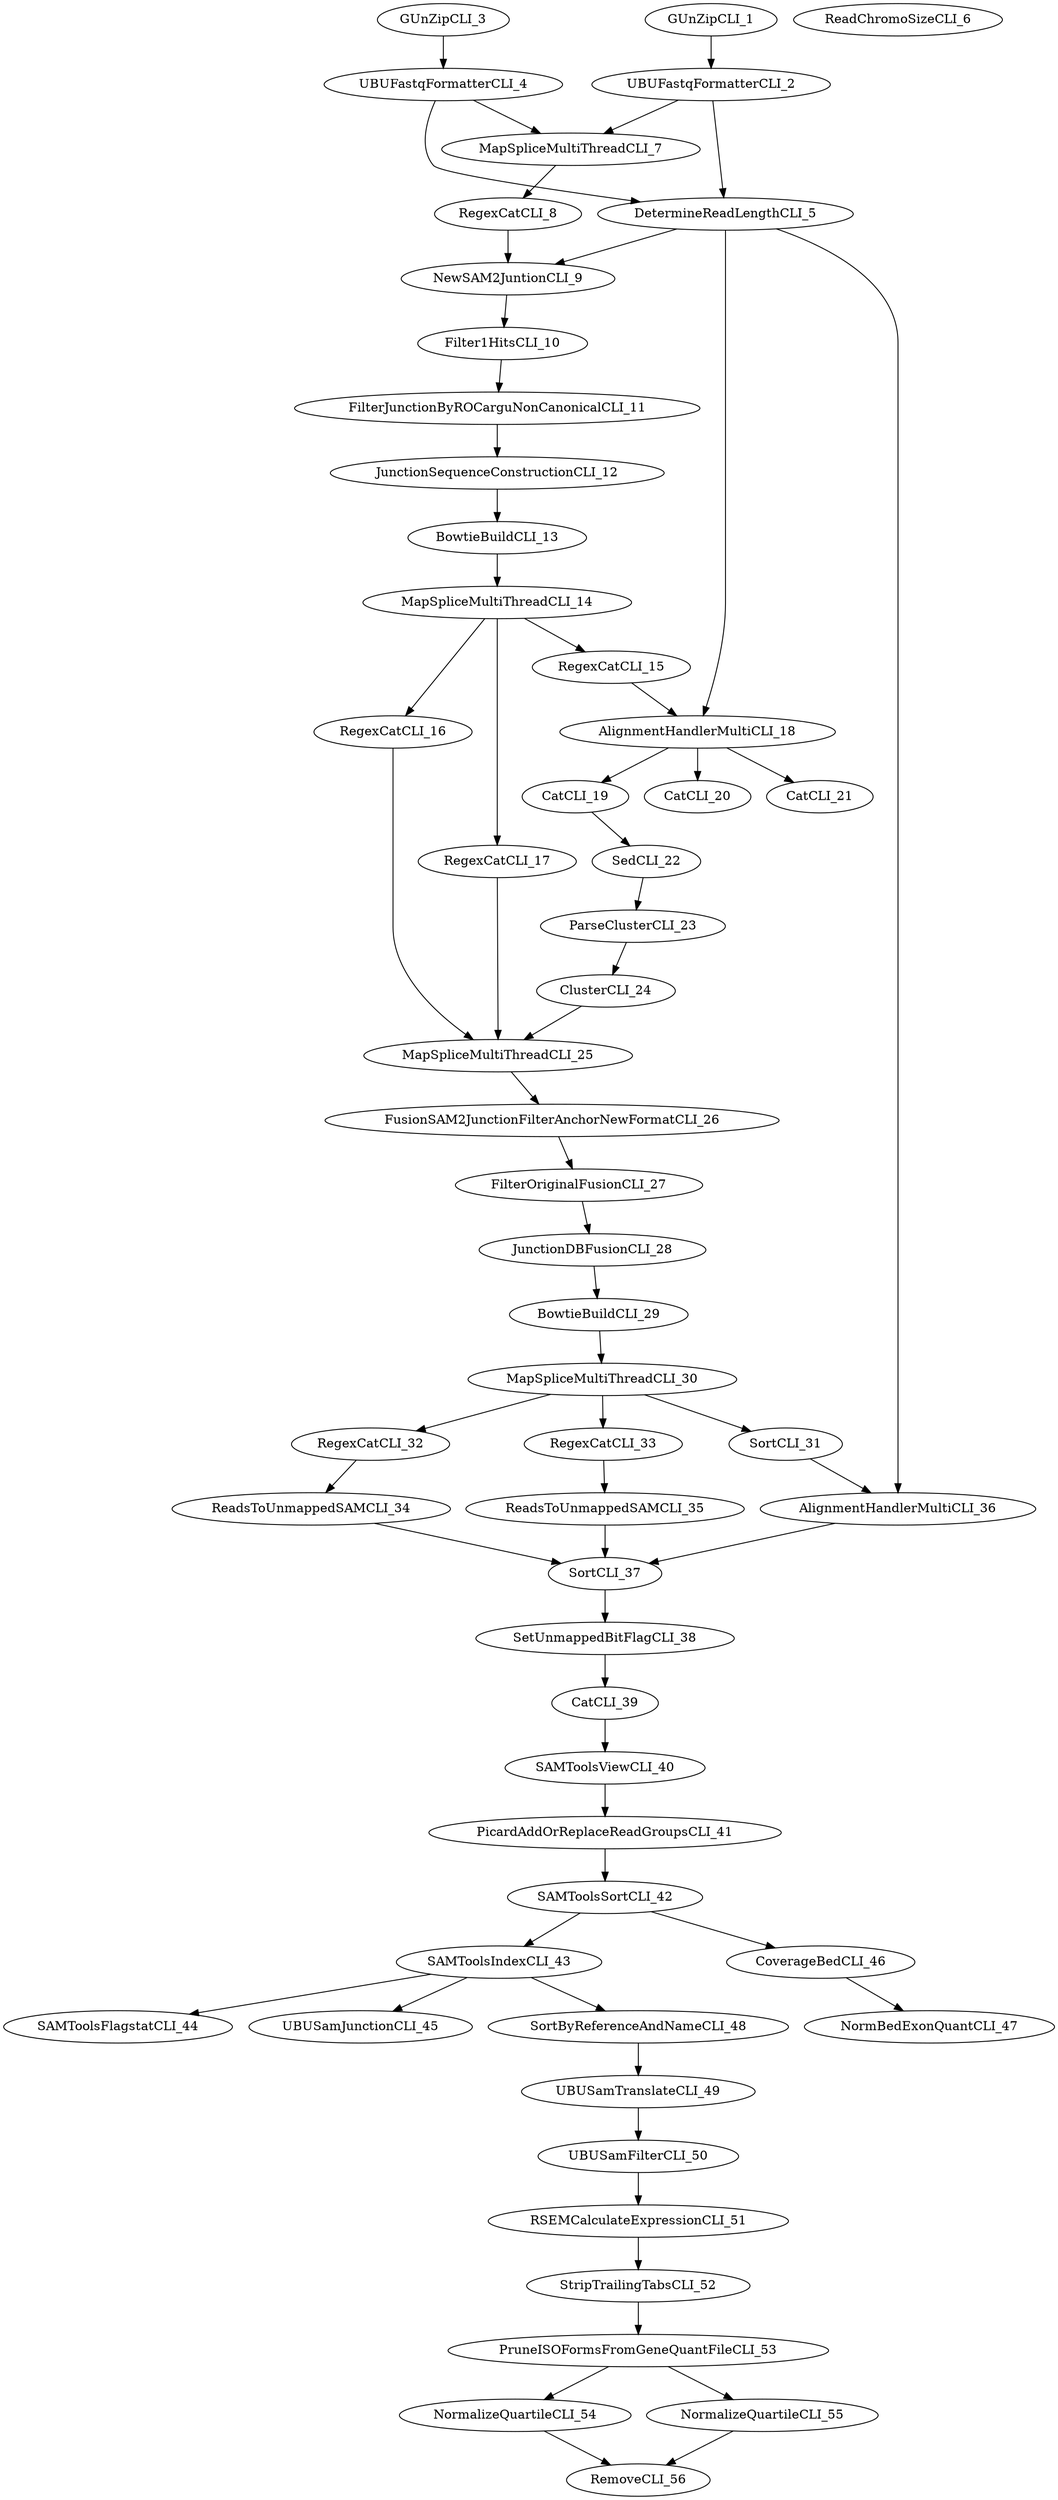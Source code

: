 digraph G {
  GUnZipCLI_1 [ label="GUnZipCLI_1" ];
  UBUFastqFormatterCLI_2 [ label="UBUFastqFormatterCLI_2" ];
  GUnZipCLI_3 [ label="GUnZipCLI_3" ];
  UBUFastqFormatterCLI_4 [ label="UBUFastqFormatterCLI_4" ];
  DetermineReadLengthCLI_5 [ label="DetermineReadLengthCLI_5" ];
  ReadChromoSizeCLI_6 [ label="ReadChromoSizeCLI_6" ];
  MapSpliceMultiThreadCLI_7 [ label="MapSpliceMultiThreadCLI_7" ];
  RegexCatCLI_8 [ label="RegexCatCLI_8" ];
  NewSAM2JuntionCLI_9 [ label="NewSAM2JuntionCLI_9" ];
  Filter1HitsCLI_10 [ label="Filter1HitsCLI_10" ];
  FilterJunctionByROCarguNonCanonicalCLI_11 [ label="FilterJunctionByROCarguNonCanonicalCLI_11" ];
  JunctionSequenceConstructionCLI_12 [ label="JunctionSequenceConstructionCLI_12" ];
  BowtieBuildCLI_13 [ label="BowtieBuildCLI_13" ];
  MapSpliceMultiThreadCLI_14 [ label="MapSpliceMultiThreadCLI_14" ];
  RegexCatCLI_15 [ label="RegexCatCLI_15" ];
  RegexCatCLI_16 [ label="RegexCatCLI_16" ];
  RegexCatCLI_17 [ label="RegexCatCLI_17" ];
  AlignmentHandlerMultiCLI_18 [ label="AlignmentHandlerMultiCLI_18" ];
  CatCLI_19 [ label="CatCLI_19" ];
  CatCLI_20 [ label="CatCLI_20" ];
  CatCLI_21 [ label="CatCLI_21" ];
  SedCLI_22 [ label="SedCLI_22" ];
  ParseClusterCLI_23 [ label="ParseClusterCLI_23" ];
  ClusterCLI_24 [ label="ClusterCLI_24" ];
  MapSpliceMultiThreadCLI_25 [ label="MapSpliceMultiThreadCLI_25" ];
  FusionSAM2JunctionFilterAnchorNewFormatCLI_26 [ label="FusionSAM2JunctionFilterAnchorNewFormatCLI_26" ];
  FilterOriginalFusionCLI_27 [ label="FilterOriginalFusionCLI_27" ];
  JunctionDBFusionCLI_28 [ label="JunctionDBFusionCLI_28" ];
  BowtieBuildCLI_29 [ label="BowtieBuildCLI_29" ];
  MapSpliceMultiThreadCLI_30 [ label="MapSpliceMultiThreadCLI_30" ];
  SortCLI_31 [ label="SortCLI_31" ];
  RegexCatCLI_32 [ label="RegexCatCLI_32" ];
  RegexCatCLI_33 [ label="RegexCatCLI_33" ];
  ReadsToUnmappedSAMCLI_34 [ label="ReadsToUnmappedSAMCLI_34" ];
  ReadsToUnmappedSAMCLI_35 [ label="ReadsToUnmappedSAMCLI_35" ];
  AlignmentHandlerMultiCLI_36 [ label="AlignmentHandlerMultiCLI_36" ];
  SortCLI_37 [ label="SortCLI_37" ];
  SetUnmappedBitFlagCLI_38 [ label="SetUnmappedBitFlagCLI_38" ];
  CatCLI_39 [ label="CatCLI_39" ];
  SAMToolsViewCLI_40 [ label="SAMToolsViewCLI_40" ];
  PicardAddOrReplaceReadGroupsCLI_41 [ label="PicardAddOrReplaceReadGroupsCLI_41" ];
  SAMToolsSortCLI_42 [ label="SAMToolsSortCLI_42" ];
  SAMToolsIndexCLI_43 [ label="SAMToolsIndexCLI_43" ];
  SAMToolsFlagstatCLI_44 [ label="SAMToolsFlagstatCLI_44" ];
  UBUSamJunctionCLI_45 [ label="UBUSamJunctionCLI_45" ];
  CoverageBedCLI_46 [ label="CoverageBedCLI_46" ];
  NormBedExonQuantCLI_47 [ label="NormBedExonQuantCLI_47" ];
  SortByReferenceAndNameCLI_48 [ label="SortByReferenceAndNameCLI_48" ];
  UBUSamTranslateCLI_49 [ label="UBUSamTranslateCLI_49" ];
  UBUSamFilterCLI_50 [ label="UBUSamFilterCLI_50" ];
  RSEMCalculateExpressionCLI_51 [ label="RSEMCalculateExpressionCLI_51" ];
  StripTrailingTabsCLI_52 [ label="StripTrailingTabsCLI_52" ];
  PruneISOFormsFromGeneQuantFileCLI_53 [ label="PruneISOFormsFromGeneQuantFileCLI_53" ];
  NormalizeQuartileCLI_54 [ label="NormalizeQuartileCLI_54" ];
  NormalizeQuartileCLI_55 [ label="NormalizeQuartileCLI_55" ];
  RemoveCLI_56 [ label="RemoveCLI_56" ];
  GUnZipCLI_1 -> UBUFastqFormatterCLI_2;
  GUnZipCLI_3 -> UBUFastqFormatterCLI_4;
  UBUFastqFormatterCLI_2 -> DetermineReadLengthCLI_5;
  UBUFastqFormatterCLI_4 -> DetermineReadLengthCLI_5;
  UBUFastqFormatterCLI_2 -> MapSpliceMultiThreadCLI_7;
  UBUFastqFormatterCLI_4 -> MapSpliceMultiThreadCLI_7;
  MapSpliceMultiThreadCLI_7 -> RegexCatCLI_8;
  DetermineReadLengthCLI_5 -> NewSAM2JuntionCLI_9;
  RegexCatCLI_8 -> NewSAM2JuntionCLI_9;
  NewSAM2JuntionCLI_9 -> Filter1HitsCLI_10;
  Filter1HitsCLI_10 -> FilterJunctionByROCarguNonCanonicalCLI_11;
  FilterJunctionByROCarguNonCanonicalCLI_11 -> JunctionSequenceConstructionCLI_12;
  JunctionSequenceConstructionCLI_12 -> BowtieBuildCLI_13;
  BowtieBuildCLI_13 -> MapSpliceMultiThreadCLI_14;
  MapSpliceMultiThreadCLI_14 -> RegexCatCLI_15;
  MapSpliceMultiThreadCLI_14 -> RegexCatCLI_16;
  MapSpliceMultiThreadCLI_14 -> RegexCatCLI_17;
  DetermineReadLengthCLI_5 -> AlignmentHandlerMultiCLI_18;
  RegexCatCLI_15 -> AlignmentHandlerMultiCLI_18;
  AlignmentHandlerMultiCLI_18 -> CatCLI_19;
  AlignmentHandlerMultiCLI_18 -> CatCLI_20;
  AlignmentHandlerMultiCLI_18 -> CatCLI_21;
  CatCLI_19 -> SedCLI_22;
  SedCLI_22 -> ParseClusterCLI_23;
  ParseClusterCLI_23 -> ClusterCLI_24;
  ClusterCLI_24 -> MapSpliceMultiThreadCLI_25;
  RegexCatCLI_16 -> MapSpliceMultiThreadCLI_25;
  RegexCatCLI_17 -> MapSpliceMultiThreadCLI_25;
  MapSpliceMultiThreadCLI_25 -> FusionSAM2JunctionFilterAnchorNewFormatCLI_26;
  FusionSAM2JunctionFilterAnchorNewFormatCLI_26 -> FilterOriginalFusionCLI_27;
  FilterOriginalFusionCLI_27 -> JunctionDBFusionCLI_28;
  JunctionDBFusionCLI_28 -> BowtieBuildCLI_29;
  BowtieBuildCLI_29 -> MapSpliceMultiThreadCLI_30;
  MapSpliceMultiThreadCLI_30 -> SortCLI_31;
  MapSpliceMultiThreadCLI_30 -> RegexCatCLI_32;
  MapSpliceMultiThreadCLI_30 -> RegexCatCLI_33;
  RegexCatCLI_32 -> ReadsToUnmappedSAMCLI_34;
  RegexCatCLI_33 -> ReadsToUnmappedSAMCLI_35;
  SortCLI_31 -> AlignmentHandlerMultiCLI_36;
  DetermineReadLengthCLI_5 -> AlignmentHandlerMultiCLI_36;
  AlignmentHandlerMultiCLI_36 -> SortCLI_37;
  ReadsToUnmappedSAMCLI_34 -> SortCLI_37;
  ReadsToUnmappedSAMCLI_35 -> SortCLI_37;
  SortCLI_37 -> SetUnmappedBitFlagCLI_38;
  SetUnmappedBitFlagCLI_38 -> CatCLI_39;
  CatCLI_39 -> SAMToolsViewCLI_40;
  SAMToolsViewCLI_40 -> PicardAddOrReplaceReadGroupsCLI_41;
  PicardAddOrReplaceReadGroupsCLI_41 -> SAMToolsSortCLI_42;
  SAMToolsSortCLI_42 -> SAMToolsIndexCLI_43;
  SAMToolsIndexCLI_43 -> SAMToolsFlagstatCLI_44;
  SAMToolsIndexCLI_43 -> UBUSamJunctionCLI_45;
  SAMToolsSortCLI_42 -> CoverageBedCLI_46;
  CoverageBedCLI_46 -> NormBedExonQuantCLI_47;
  SAMToolsIndexCLI_43 -> SortByReferenceAndNameCLI_48;
  SortByReferenceAndNameCLI_48 -> UBUSamTranslateCLI_49;
  UBUSamTranslateCLI_49 -> UBUSamFilterCLI_50;
  UBUSamFilterCLI_50 -> RSEMCalculateExpressionCLI_51;
  RSEMCalculateExpressionCLI_51 -> StripTrailingTabsCLI_52;
  StripTrailingTabsCLI_52 -> PruneISOFormsFromGeneQuantFileCLI_53;
  PruneISOFormsFromGeneQuantFileCLI_53 -> NormalizeQuartileCLI_54;
  PruneISOFormsFromGeneQuantFileCLI_53 -> NormalizeQuartileCLI_55;
  NormalizeQuartileCLI_54 -> RemoveCLI_56;
  NormalizeQuartileCLI_55 -> RemoveCLI_56;
}
